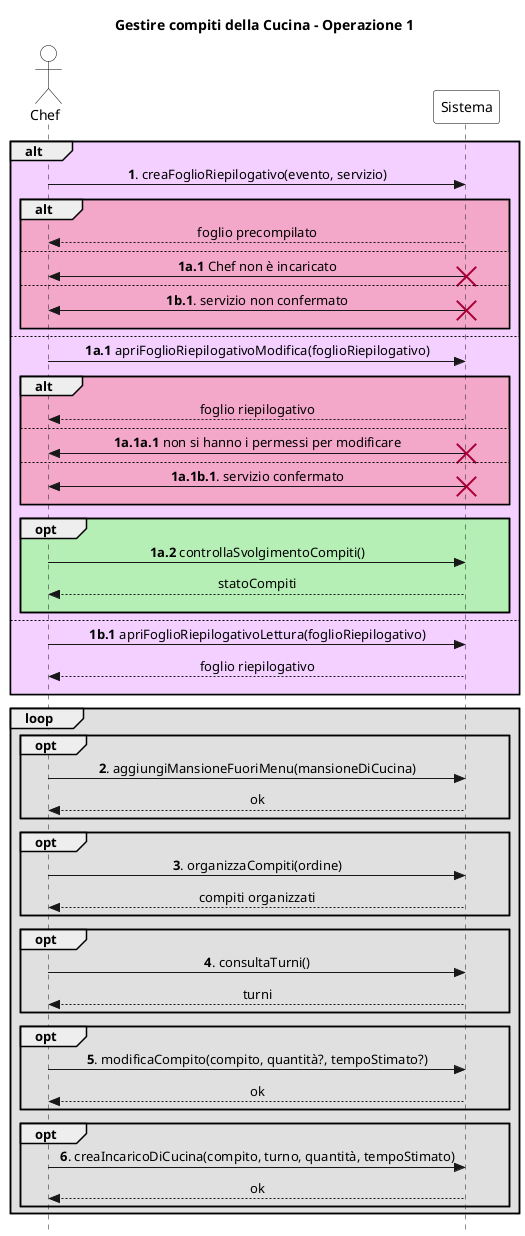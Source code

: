 @startuml
skinparam Style strictuml
skinparam SequenceMessageAlign center

skinparam sequence {
    ActorBorderColor Black
    ActorBackgroundColor White
    ParticipantBorderColor Black
    ParticipantBackgroundColor White
}

actor Chef
participant Sistema

title Gestire compiti della Cucina - Operazione 1

alt #f3d0ff
    Chef -> Sistema: **1**. creaFoglioRiepilogativo(evento, servizio)
    alt #f3a7c9
        return foglio precompilato
    else
        Chef <- Sistema: **1a.1** Chef non è incaricato
        destroy Sistema
    else
        Chef <- Sistema: **1b.1**. servizio non confermato
        destroy Sistema
        ||10||
    end
else
    Chef -> Sistema: **1a.1** apriFoglioRiepilogativoModifica(foglioRiepilogativo)
    alt #f3a7c9
        return foglio riepilogativo
    else
        Chef <- Sistema: **1a.1a.1** non si hanno i permessi per modificare
        destroy Sistema
    else
        Chef <- Sistema: **1a.1b.1**. servizio confermato
        destroy Sistema
        ||10||
    end

    opt #b6efb6
        Chef -> Sistema: **1a.2** controllaSvolgimentoCompiti()
        return statoCompiti
        ||10||
    end
else
    Chef -> Sistema: **1b.1** apriFoglioRiepilogativoLettura(foglioRiepilogativo)
    return foglio riepilogativo
    ||10||
end

loop #e0e0e0
    opt #e0e0e0
        Chef -> Sistema: **2**. aggiungiMansioneFuoriMenu(mansioneDiCucina)
        return ok
    end

    opt #e0e0e0
        Chef -> Sistema: **3**. organizzaCompiti(ordine)
        return compiti organizzati
    end

    opt #e0e0e0
        Chef -> Sistema: **4**. consultaTurni()
        return turni
    end

    opt #e0e0e0
        Chef -> Sistema: **5**. modificaCompito(compito, quantità?, tempoStimato?)
        return ok
    end

    opt #e0e0e0
        Chef -> Sistema: **6**. creaIncaricoDiCucina(compito, turno, quantità, tempoStimato)
        return ok
    end

end


@enduml